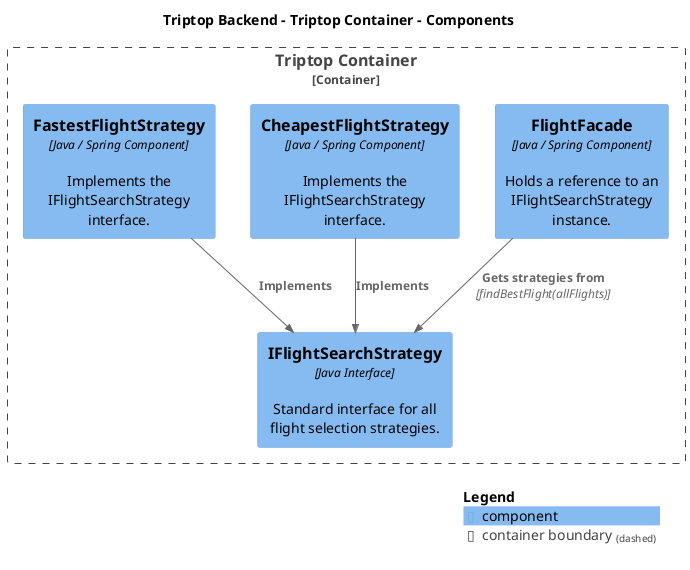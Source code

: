 @startuml
set separator none
title Triptop Backend - Triptop Container - Components

top to bottom direction

!include <C4/C4>
!include <C4/C4_Context>
!include <C4/C4_Component>

Container_Boundary("TriptopBackend.TriptopContainer_boundary", "Triptop Container", $tags="") {
  Component(TriptopBackend.TriptopContainer.FlightFacade, "FlightFacade", $techn="Java / Spring Component", $descr="Holds a reference to an IFlightSearchStrategy instance.", $tags="", $link="")
  Component(TriptopBackend.TriptopContainer.IFlightSearchStrategy, "IFlightSearchStrategy", $techn="Java Interface", $descr="Standard interface for all flight selection strategies.", $tags="", $link="")
  Component(TriptopBackend.TriptopContainer.CheapestFlightStrategy, "CheapestFlightStrategy", $techn="Java / Spring Component", $descr="Implements the IFlightSearchStrategy interface.", $tags="", $link="")
  Component(TriptopBackend.TriptopContainer.FastestFlightStrategy, "FastestFlightStrategy", $techn="Java / Spring Component", $descr="Implements the IFlightSearchStrategy interface.", $tags="", $link="")
}

Rel(TriptopBackend.TriptopContainer.FlightFacade, TriptopBackend.TriptopContainer.IFlightSearchStrategy, "Gets strategies from", $techn="findBestFlight(allFlights)", $tags="", $link="")
Rel(TriptopBackend.TriptopContainer.CheapestFlightStrategy, TriptopBackend.TriptopContainer.IFlightSearchStrategy, "Implements", $techn="", $tags="", $link="")
Rel(TriptopBackend.TriptopContainer.FastestFlightStrategy, TriptopBackend.TriptopContainer.IFlightSearchStrategy, "Implements", $techn="", $tags="", $link="")

SHOW_LEGEND(true)
@enduml